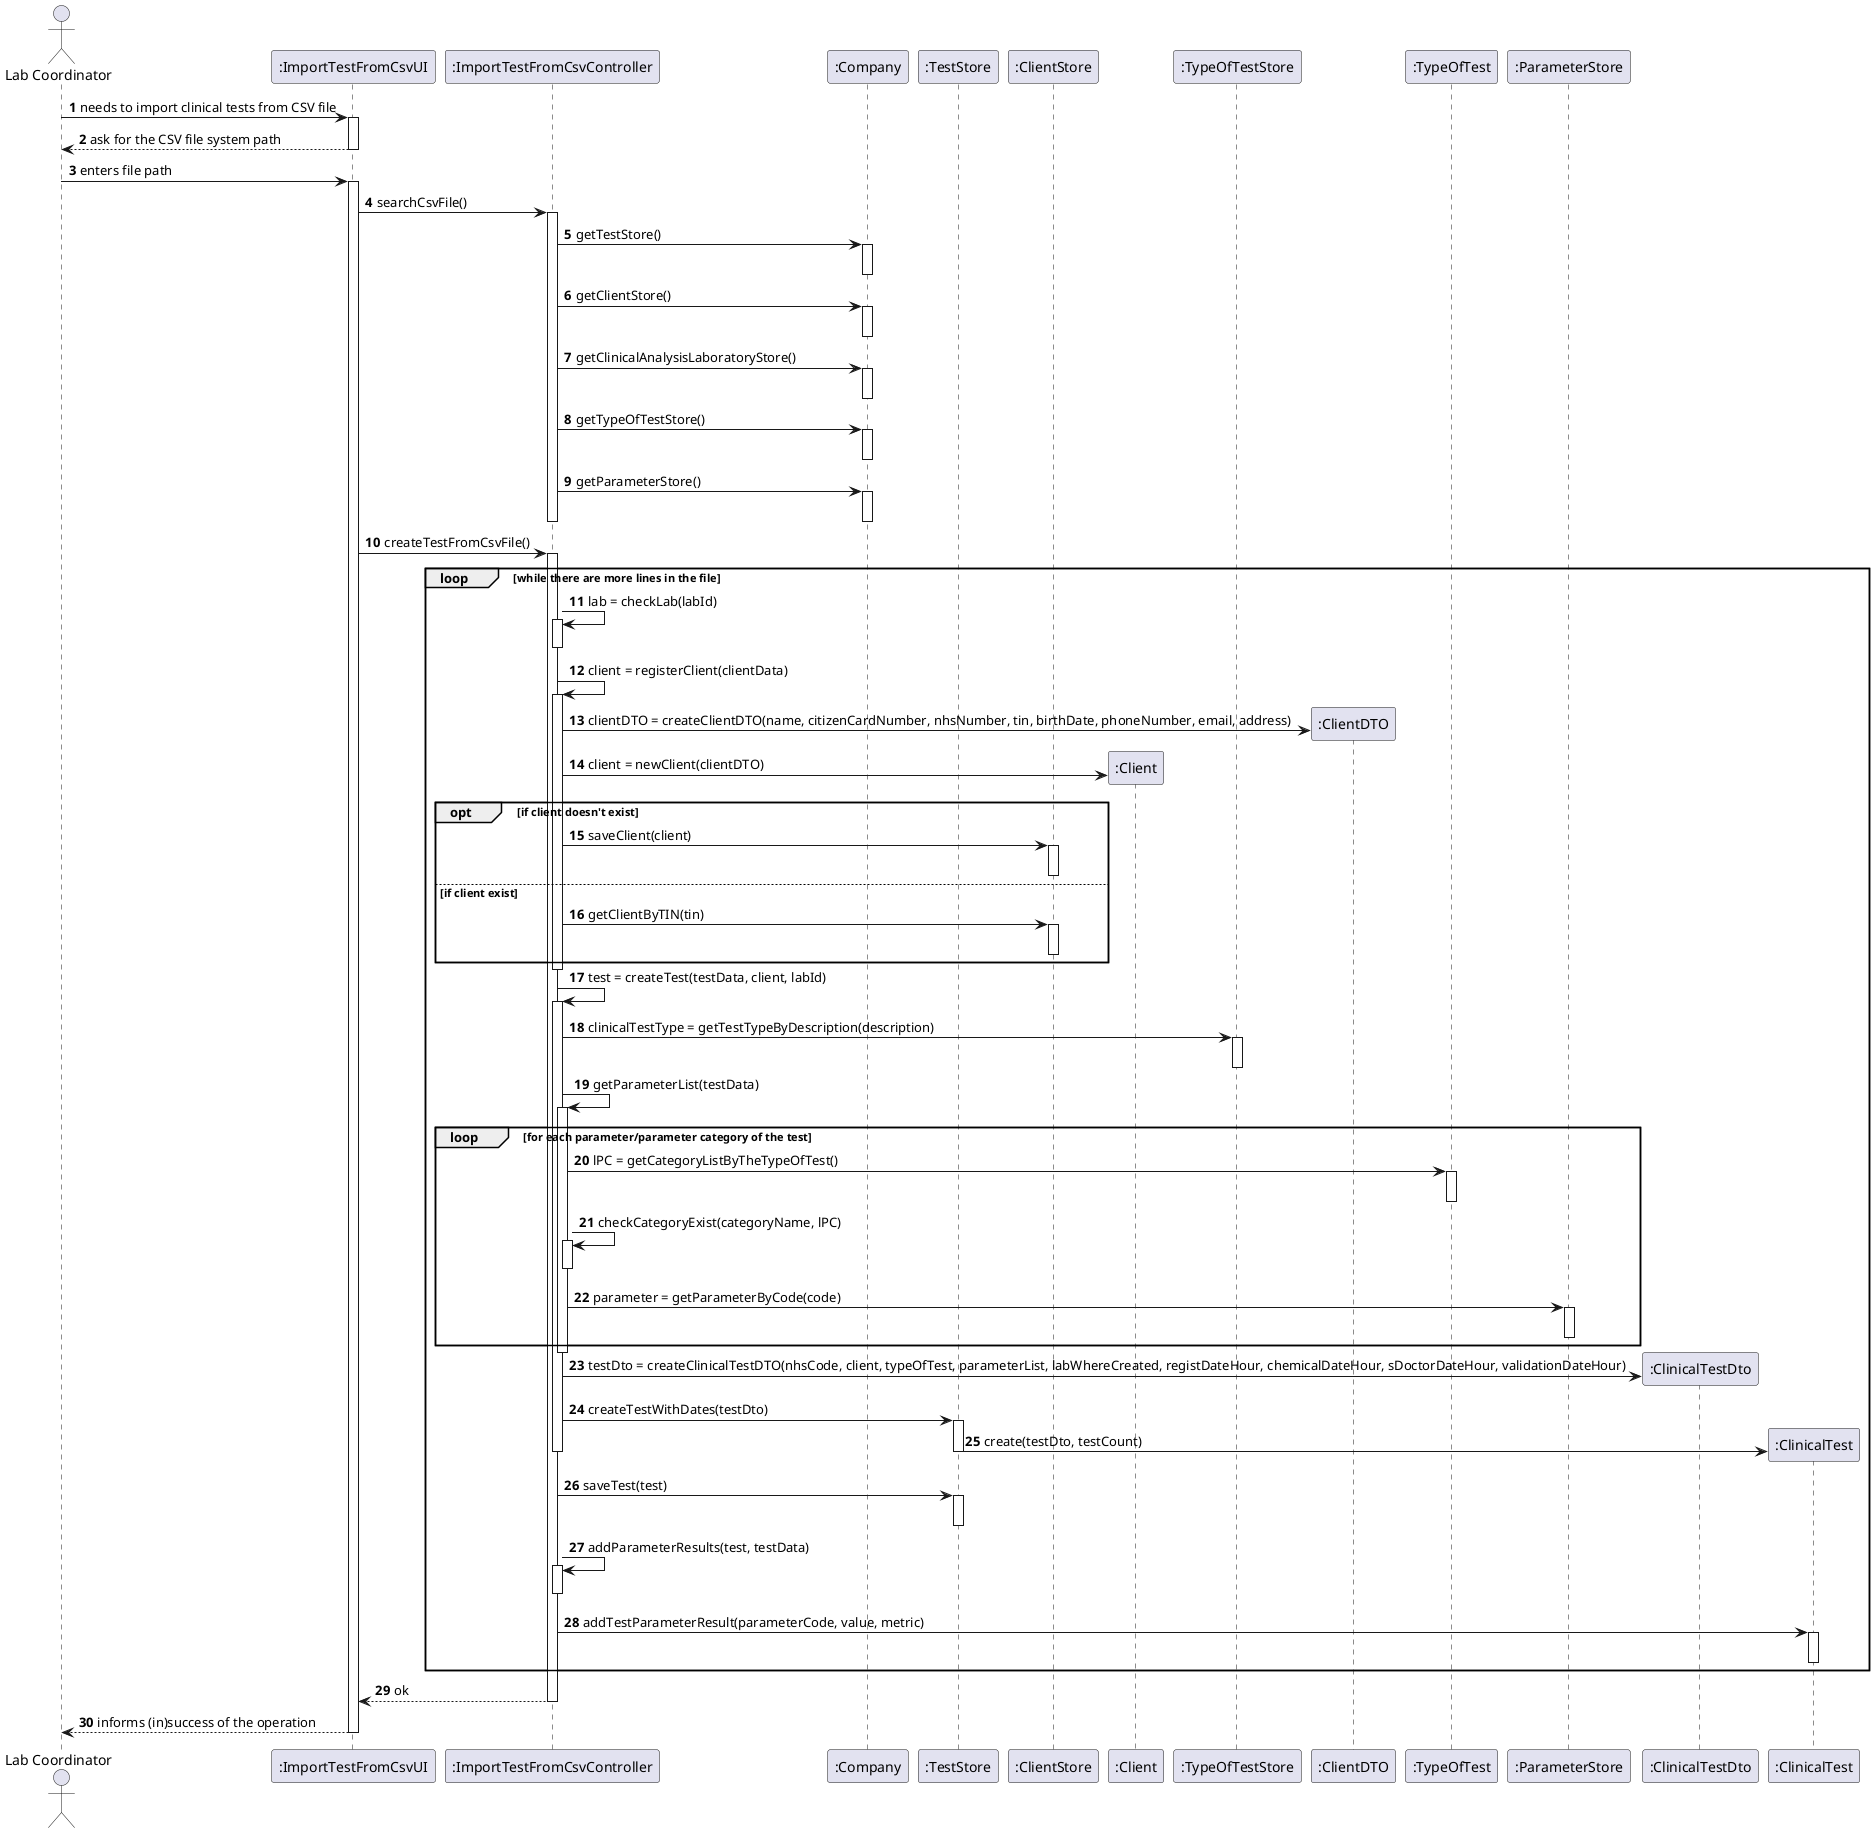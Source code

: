 @startuml

autonumber

actor "Lab Coordinator" as LC
participant ":ImportTestFromCsvUI" as UI
participant ":ImportTestFromCsvController" as CTRL
participant ":Company" as COMP
participant ":TestStore" as TS
participant ":ClientStore" as CS
participant ":Client" as C
participant ":TypeOfTestStore" as TTS
participant ":ClientDTO" as CDTO
participant ":TypeOfTest" as TT
participant ":ParameterStore" as PS
participant ":ClinicalTestDto" as TDTO
participant ":ClinicalTest" as CT




LC -> UI : needs to import clinical tests from CSV file
activate UI
UI --> LC : ask for the CSV file system path
deactivate UI
LC -> UI : enters file path
activate UI
UI -> CTRL : searchCsvFile()
activate CTRL
CTRL -> COMP : getTestStore()
activate COMP
deactivate COMP
CTRL -> COMP : getClientStore()
activate COMP
deactivate COMP
CTRL -> COMP : getClinicalAnalysisLaboratoryStore()
activate COMP
deactivate COMP
CTRL -> COMP : getTypeOfTestStore()
activate COMP
deactivate COMP
CTRL -> COMP : getParameterStore()
activate COMP
deactivate COMP
deactivate CTRL
UI -> CTRL : createTestFromCsvFile()
loop while there are more lines in the file
activate CTRL
CTRL -> CTRL : lab = checkLab(labId)
activate CTRL
deactivate CTRL
CTRL -> CTRL : client = registerClient(clientData)
activate CTRL
CTRL -> CDTO** : clientDTO = createClientDTO(name, citizenCardNumber, nhsNumber, tin, birthDate, phoneNumber, email, address)
CTRL -> C** : client = newClient(clientDTO)
opt if client doesn't exist
CTRL -> CS : saveClient(client)
activate CS
deactivate CS
else if client exist
CTRL -> CS : getClientByTIN(tin)
activate CS
deactivate CS
end opt
deactivate CTRL
CTRL -> CTRL : test = createTest(testData, client, labId)
activate CTRL
CTRL -> TTS : clinicalTestType = getTestTypeByDescription(description)
activate TTS
deactivate TTS
CTRL -> CTRL : getParameterList(testData)
activate CTRL
loop for each parameter/parameter category of the test
CTRL -> TT : lPC = getCategoryListByTheTypeOfTest()
activate TT
deactivate TT
CTRL -> CTRL : checkCategoryExist(categoryName, lPC)
activate CTRL
deactivate CTRL
CTRL -> PS : parameter = getParameterByCode(code)
activate PS
deactivate PS
end
deactivate CTRL
CTRL -> TDTO** : testDto = createClinicalTestDTO(nhsCode, client, typeOfTest, parameterList, labWhereCreated, registDateHour, chemicalDateHour, sDoctorDateHour, validationDateHour)
CTRL -> TS : createTestWithDates(testDto)
activate TS
TS -> CT** : create(testDto, testCount)
deactivate TS
deactivate CTRL
CTRL -> TS : saveTest(test)
activate TS
deactivate TS
CTRL -> CTRL : addParameterResults(test, testData)
activate CTRL
deactivate CTRL
CTRL -> CT : addTestParameterResult(parameterCode, value, metric)
activate CT
deactivate CT
end
CTRL --> UI : ok
deactivate CTRL

UI --> LC : informs (in)success of the operation
deactivate UI

@enduml